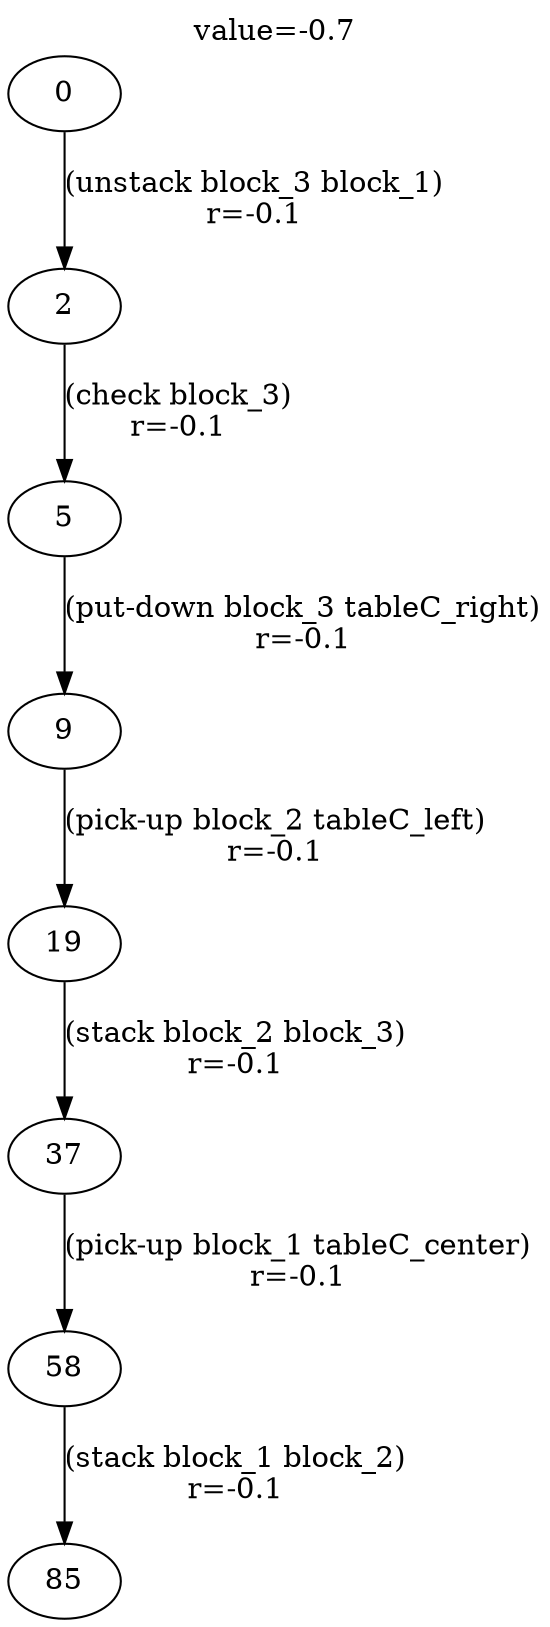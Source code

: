 digraph g{
label="value=-0.7"
labelloc=top
0->2 [ label="(unstack block_3 block_1)
r=-0.1" ];
2->5 [ label="(check block_3)
r=-0.1" ];
5->9 [ label="(put-down block_3 tableC_right)
r=-0.1" ];
9->19 [ label="(pick-up block_2 tableC_left)
r=-0.1" ];
19->37 [ label="(stack block_2 block_3)
r=-0.1" ];
37->58 [ label="(pick-up block_1 tableC_center)
r=-0.1" ];
58->85 [ label="(stack block_1 block_2)
r=-0.1" ];
}
